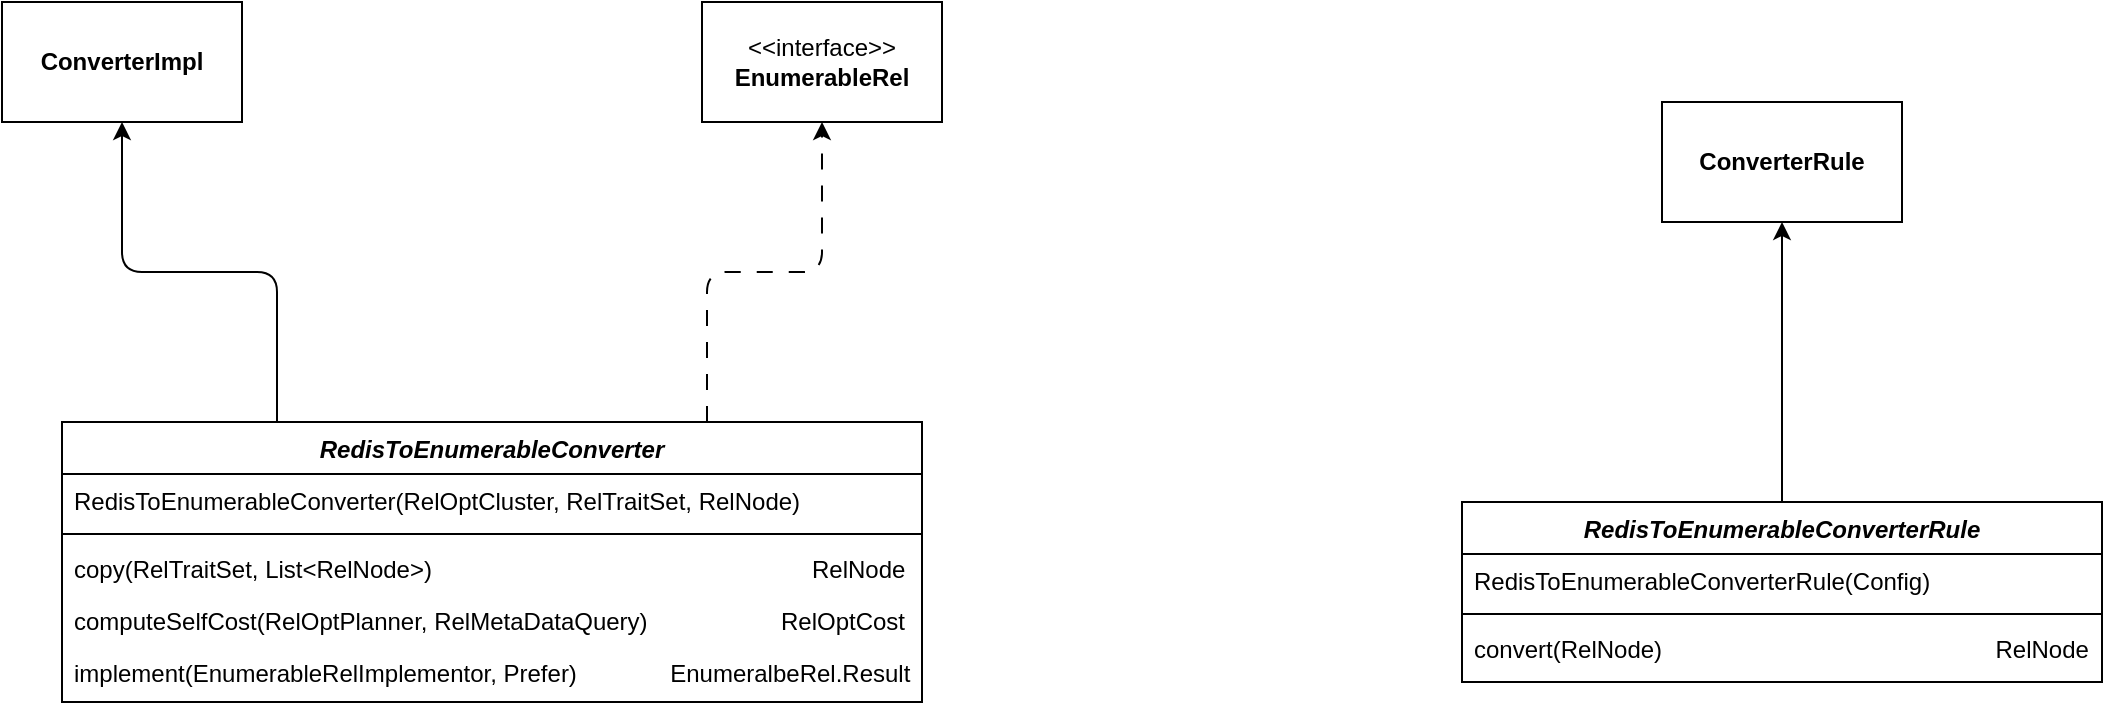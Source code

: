 <mxfile version="21.1.8" type="github">
  <diagram id="C5RBs43oDa-KdzZeNtuy" name="Page-1">
    <mxGraphModel dx="2385" dy="2787" grid="1" gridSize="10" guides="1" tooltips="1" connect="1" arrows="1" fold="1" page="1" pageScale="1" pageWidth="827" pageHeight="1169" math="0" shadow="0">
      <root>
        <mxCell id="WIyWlLk6GJQsqaUBKTNV-0" />
        <mxCell id="WIyWlLk6GJQsqaUBKTNV-1" parent="WIyWlLk6GJQsqaUBKTNV-0" />
        <mxCell id="7LmNsAwvgXj2gDmSu7ZD-13" style="edgeStyle=orthogonalEdgeStyle;orthogonalLoop=1;jettySize=auto;html=1;exitX=0.25;exitY=0;exitDx=0;exitDy=0;rounded=1;" edge="1" parent="WIyWlLk6GJQsqaUBKTNV-1" source="zkfFHV4jXpPFQw0GAbJ--0" target="7LmNsAwvgXj2gDmSu7ZD-6">
          <mxGeometry relative="1" as="geometry" />
        </mxCell>
        <mxCell id="7LmNsAwvgXj2gDmSu7ZD-14" style="edgeStyle=orthogonalEdgeStyle;orthogonalLoop=1;jettySize=auto;html=1;exitX=0.75;exitY=0;exitDx=0;exitDy=0;dashed=1;dashPattern=8 8;rounded=1;" edge="1" parent="WIyWlLk6GJQsqaUBKTNV-1" source="zkfFHV4jXpPFQw0GAbJ--0" target="7LmNsAwvgXj2gDmSu7ZD-8">
          <mxGeometry relative="1" as="geometry" />
        </mxCell>
        <mxCell id="zkfFHV4jXpPFQw0GAbJ--0" value="RedisToEnumerableConverter" style="swimlane;fontStyle=3;align=center;verticalAlign=top;childLayout=stackLayout;horizontal=1;startSize=26;horizontalStack=0;resizeParent=1;resizeLast=0;collapsible=1;marginBottom=0;rounded=0;shadow=0;strokeWidth=1;" parent="WIyWlLk6GJQsqaUBKTNV-1" vertex="1">
          <mxGeometry x="60" y="-300" width="430" height="140" as="geometry">
            <mxRectangle x="230" y="140" width="160" height="26" as="alternateBounds" />
          </mxGeometry>
        </mxCell>
        <mxCell id="zkfFHV4jXpPFQw0GAbJ--1" value="RedisToEnumerableConverter(RelOptCluster, RelTraitSet, RelNode)" style="text;align=left;verticalAlign=top;spacingLeft=4;spacingRight=4;overflow=hidden;rotatable=0;points=[[0,0.5],[1,0.5]];portConstraint=eastwest;" parent="zkfFHV4jXpPFQw0GAbJ--0" vertex="1">
          <mxGeometry y="26" width="430" height="26" as="geometry" />
        </mxCell>
        <mxCell id="zkfFHV4jXpPFQw0GAbJ--4" value="&lt;br&gt;&lt;br&gt;" style="line;html=1;strokeWidth=1;align=left;verticalAlign=middle;spacingTop=-1;spacingLeft=3;spacingRight=3;rotatable=0;labelPosition=right;points=[];portConstraint=eastwest;" parent="zkfFHV4jXpPFQw0GAbJ--0" vertex="1">
          <mxGeometry y="52" width="430" height="8" as="geometry" />
        </mxCell>
        <mxCell id="zkfFHV4jXpPFQw0GAbJ--5" value="copy(RelTraitSet, List&lt;RelNode&gt;)                                                         RelNode" style="text;align=left;verticalAlign=top;spacingLeft=4;spacingRight=4;overflow=hidden;rotatable=0;points=[[0,0.5],[1,0.5]];portConstraint=eastwest;" parent="zkfFHV4jXpPFQw0GAbJ--0" vertex="1">
          <mxGeometry y="60" width="430" height="26" as="geometry" />
        </mxCell>
        <mxCell id="7LmNsAwvgXj2gDmSu7ZD-1" value="computeSelfCost(RelOptPlanner, RelMetaDataQuery)                    RelOptCost" style="text;align=left;verticalAlign=top;spacingLeft=4;spacingRight=4;overflow=hidden;rotatable=0;points=[[0,0.5],[1,0.5]];portConstraint=eastwest;" vertex="1" parent="zkfFHV4jXpPFQw0GAbJ--0">
          <mxGeometry y="86" width="430" height="26" as="geometry" />
        </mxCell>
        <mxCell id="7LmNsAwvgXj2gDmSu7ZD-2" value="implement(EnumerableRelImplementor, Prefer)              EnumeralbeRel.Result" style="text;align=left;verticalAlign=top;spacingLeft=4;spacingRight=4;overflow=hidden;rotatable=0;points=[[0,0.5],[1,0.5]];portConstraint=eastwest;" vertex="1" parent="zkfFHV4jXpPFQw0GAbJ--0">
          <mxGeometry y="112" width="430" height="26" as="geometry" />
        </mxCell>
        <mxCell id="7LmNsAwvgXj2gDmSu7ZD-6" value="&lt;b&gt;ConverterImpl&lt;/b&gt;" style="rounded=0;whiteSpace=wrap;html=1;" vertex="1" parent="WIyWlLk6GJQsqaUBKTNV-1">
          <mxGeometry x="30" y="-510" width="120" height="60" as="geometry" />
        </mxCell>
        <mxCell id="7LmNsAwvgXj2gDmSu7ZD-8" value="&amp;lt;&amp;lt;interface&amp;gt;&amp;gt;&lt;br&gt;&lt;b&gt;EnumerableRel&lt;/b&gt;" style="rounded=0;whiteSpace=wrap;html=1;" vertex="1" parent="WIyWlLk6GJQsqaUBKTNV-1">
          <mxGeometry x="380" y="-510" width="120" height="60" as="geometry" />
        </mxCell>
        <mxCell id="7LmNsAwvgXj2gDmSu7ZD-15" style="edgeStyle=orthogonalEdgeStyle;orthogonalLoop=1;jettySize=auto;html=1;exitX=0.5;exitY=0;exitDx=0;exitDy=0;rounded=1;" edge="1" parent="WIyWlLk6GJQsqaUBKTNV-1" source="7LmNsAwvgXj2gDmSu7ZD-17" target="7LmNsAwvgXj2gDmSu7ZD-25">
          <mxGeometry relative="1" as="geometry" />
        </mxCell>
        <mxCell id="7LmNsAwvgXj2gDmSu7ZD-17" value="RedisToEnumerableConverterRule" style="swimlane;fontStyle=3;align=center;verticalAlign=top;childLayout=stackLayout;horizontal=1;startSize=26;horizontalStack=0;resizeParent=1;resizeLast=0;collapsible=1;marginBottom=0;rounded=0;shadow=0;strokeWidth=1;" vertex="1" parent="WIyWlLk6GJQsqaUBKTNV-1">
          <mxGeometry x="760" y="-260" width="320" height="90" as="geometry">
            <mxRectangle x="230" y="140" width="160" height="26" as="alternateBounds" />
          </mxGeometry>
        </mxCell>
        <mxCell id="7LmNsAwvgXj2gDmSu7ZD-18" value="RedisToEnumerableConverterRule(Config)" style="text;align=left;verticalAlign=top;spacingLeft=4;spacingRight=4;overflow=hidden;rotatable=0;points=[[0,0.5],[1,0.5]];portConstraint=eastwest;" vertex="1" parent="7LmNsAwvgXj2gDmSu7ZD-17">
          <mxGeometry y="26" width="320" height="26" as="geometry" />
        </mxCell>
        <mxCell id="7LmNsAwvgXj2gDmSu7ZD-19" value="&lt;br&gt;&lt;br&gt;" style="line;html=1;strokeWidth=1;align=left;verticalAlign=middle;spacingTop=-1;spacingLeft=3;spacingRight=3;rotatable=0;labelPosition=right;points=[];portConstraint=eastwest;" vertex="1" parent="7LmNsAwvgXj2gDmSu7ZD-17">
          <mxGeometry y="52" width="320" height="8" as="geometry" />
        </mxCell>
        <mxCell id="7LmNsAwvgXj2gDmSu7ZD-20" value="convert(RelNode)                                                  RelNode" style="text;align=left;verticalAlign=top;spacingLeft=4;spacingRight=4;overflow=hidden;rotatable=0;points=[[0,0.5],[1,0.5]];portConstraint=eastwest;" vertex="1" parent="7LmNsAwvgXj2gDmSu7ZD-17">
          <mxGeometry y="60" width="320" height="26" as="geometry" />
        </mxCell>
        <mxCell id="7LmNsAwvgXj2gDmSu7ZD-25" value="&lt;b&gt;ConverterRule&lt;/b&gt;" style="rounded=0;whiteSpace=wrap;html=1;" vertex="1" parent="WIyWlLk6GJQsqaUBKTNV-1">
          <mxGeometry x="860" y="-460" width="120" height="60" as="geometry" />
        </mxCell>
      </root>
    </mxGraphModel>
  </diagram>
</mxfile>

